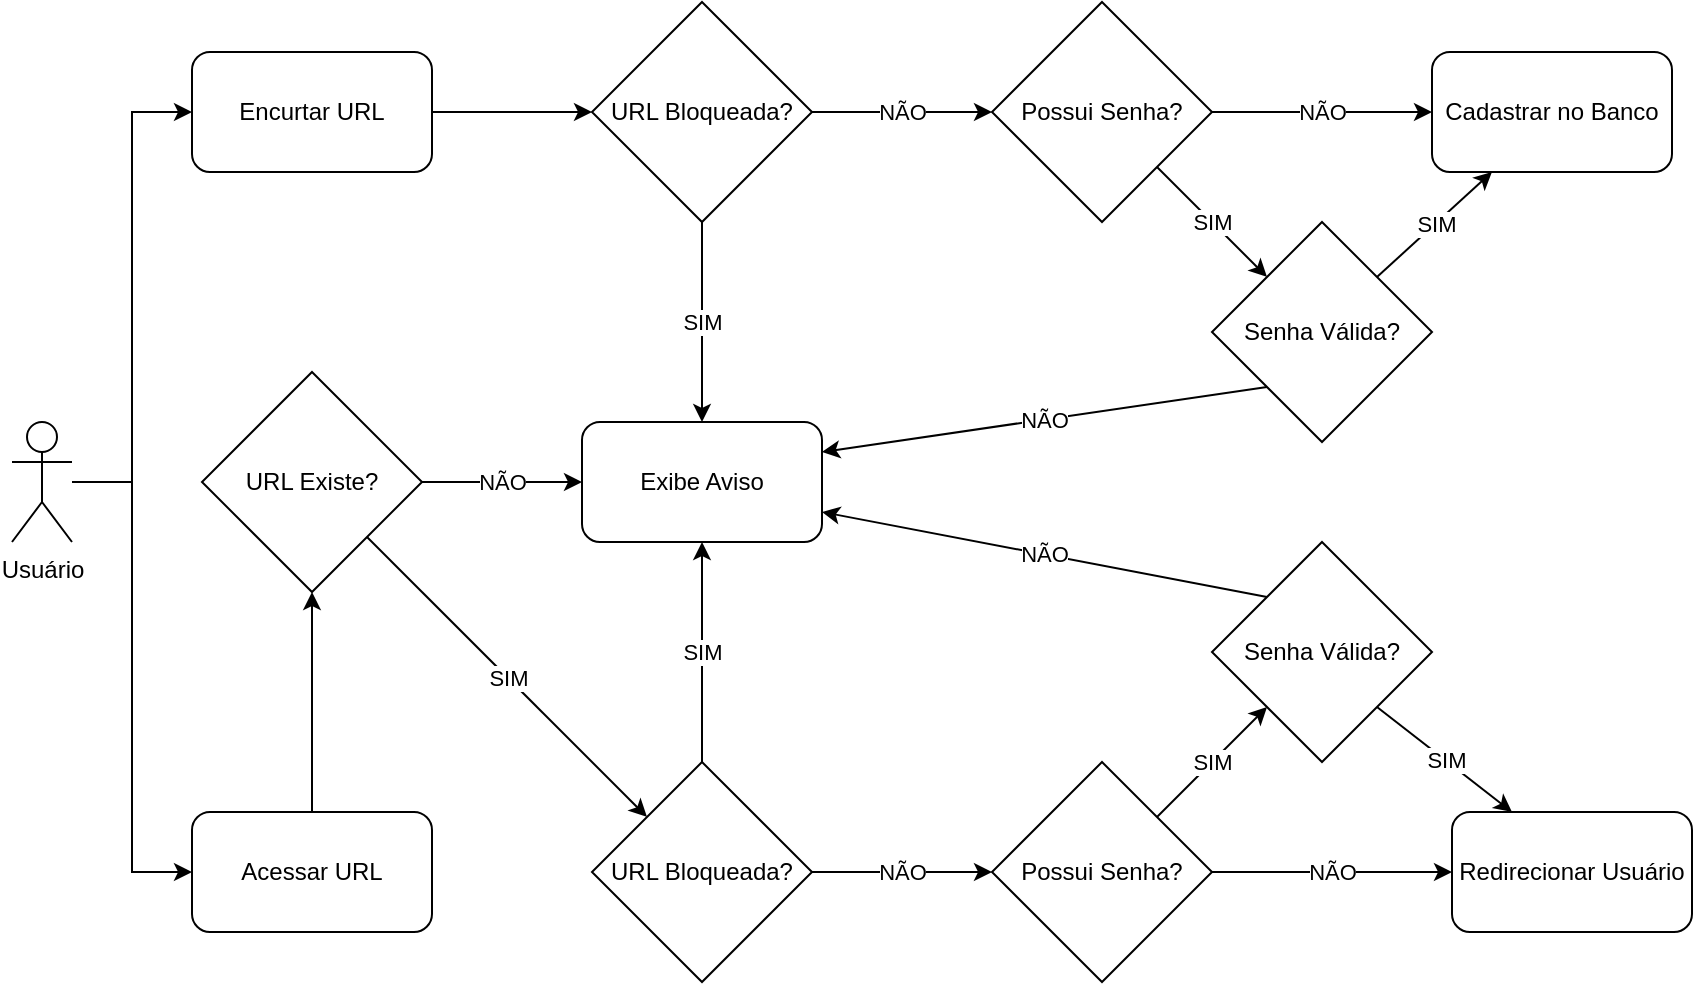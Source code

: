 <mxfile version="23.1.5" type="device">
  <diagram name="Page-1" id="qGSnRKrKZcCMLJKfZTzf">
    <mxGraphModel dx="1387" dy="802" grid="1" gridSize="10" guides="1" tooltips="1" connect="1" arrows="1" fold="1" page="1" pageScale="1" pageWidth="850" pageHeight="1100" math="0" shadow="0">
      <root>
        <mxCell id="0" />
        <mxCell id="1" parent="0" />
        <mxCell id="b7fI9uT02UsIAVKhvlap-98" style="edgeStyle=orthogonalEdgeStyle;rounded=0;orthogonalLoop=1;jettySize=auto;html=1;entryX=0;entryY=0.5;entryDx=0;entryDy=0;" edge="1" parent="1" source="b7fI9uT02UsIAVKhvlap-1" target="b7fI9uT02UsIAVKhvlap-4">
          <mxGeometry relative="1" as="geometry" />
        </mxCell>
        <mxCell id="b7fI9uT02UsIAVKhvlap-99" style="edgeStyle=orthogonalEdgeStyle;rounded=0;orthogonalLoop=1;jettySize=auto;html=1;entryX=0;entryY=0.5;entryDx=0;entryDy=0;" edge="1" parent="1" source="b7fI9uT02UsIAVKhvlap-1" target="b7fI9uT02UsIAVKhvlap-5">
          <mxGeometry relative="1" as="geometry" />
        </mxCell>
        <mxCell id="b7fI9uT02UsIAVKhvlap-1" value="Usuário" style="shape=umlActor;verticalLabelPosition=bottom;verticalAlign=top;html=1;outlineConnect=0;" vertex="1" parent="1">
          <mxGeometry x="150" y="245" width="30" height="60" as="geometry" />
        </mxCell>
        <mxCell id="b7fI9uT02UsIAVKhvlap-67" style="edgeStyle=orthogonalEdgeStyle;rounded=0;orthogonalLoop=1;jettySize=auto;html=1;exitX=1;exitY=0.5;exitDx=0;exitDy=0;entryX=0;entryY=0.5;entryDx=0;entryDy=0;" edge="1" parent="1" source="b7fI9uT02UsIAVKhvlap-4" target="b7fI9uT02UsIAVKhvlap-10">
          <mxGeometry relative="1" as="geometry" />
        </mxCell>
        <mxCell id="b7fI9uT02UsIAVKhvlap-4" value="Encurtar URL" style="rounded=1;whiteSpace=wrap;html=1;" vertex="1" parent="1">
          <mxGeometry x="240" y="60" width="120" height="60" as="geometry" />
        </mxCell>
        <mxCell id="b7fI9uT02UsIAVKhvlap-90" style="edgeStyle=orthogonalEdgeStyle;rounded=0;orthogonalLoop=1;jettySize=auto;html=1;entryX=0.5;entryY=1;entryDx=0;entryDy=0;" edge="1" parent="1" source="b7fI9uT02UsIAVKhvlap-5" target="b7fI9uT02UsIAVKhvlap-89">
          <mxGeometry relative="1" as="geometry" />
        </mxCell>
        <mxCell id="b7fI9uT02UsIAVKhvlap-5" value="Acessar URL" style="rounded=1;whiteSpace=wrap;html=1;" vertex="1" parent="1">
          <mxGeometry x="240" y="440" width="120" height="60" as="geometry" />
        </mxCell>
        <mxCell id="b7fI9uT02UsIAVKhvlap-10" value="URL Bloqueada?" style="rhombus;whiteSpace=wrap;html=1;" vertex="1" parent="1">
          <mxGeometry x="440" y="35" width="110" height="110" as="geometry" />
        </mxCell>
        <mxCell id="b7fI9uT02UsIAVKhvlap-11" value="Exibe Aviso" style="rounded=1;whiteSpace=wrap;html=1;" vertex="1" parent="1">
          <mxGeometry x="435" y="245" width="120" height="60" as="geometry" />
        </mxCell>
        <mxCell id="b7fI9uT02UsIAVKhvlap-32" value="Possui Senha?" style="rhombus;whiteSpace=wrap;html=1;" vertex="1" parent="1">
          <mxGeometry x="640" y="35" width="110" height="110" as="geometry" />
        </mxCell>
        <mxCell id="b7fI9uT02UsIAVKhvlap-36" value="Senha Válida?" style="rhombus;whiteSpace=wrap;html=1;" vertex="1" parent="1">
          <mxGeometry x="750" y="145" width="110" height="110" as="geometry" />
        </mxCell>
        <mxCell id="b7fI9uT02UsIAVKhvlap-40" value="Cadastrar no Banco" style="rounded=1;whiteSpace=wrap;html=1;" vertex="1" parent="1">
          <mxGeometry x="860" y="60" width="120" height="60" as="geometry" />
        </mxCell>
        <mxCell id="b7fI9uT02UsIAVKhvlap-41" value="URL Bloqueada?" style="rhombus;whiteSpace=wrap;html=1;" vertex="1" parent="1">
          <mxGeometry x="440" y="415" width="110" height="110" as="geometry" />
        </mxCell>
        <mxCell id="b7fI9uT02UsIAVKhvlap-48" value="Redirecionar Usuário" style="rounded=1;whiteSpace=wrap;html=1;" vertex="1" parent="1">
          <mxGeometry x="870" y="440" width="120" height="60" as="geometry" />
        </mxCell>
        <mxCell id="b7fI9uT02UsIAVKhvlap-49" value="Possui Senha?" style="rhombus;whiteSpace=wrap;html=1;" vertex="1" parent="1">
          <mxGeometry x="640" y="415" width="110" height="110" as="geometry" />
        </mxCell>
        <mxCell id="b7fI9uT02UsIAVKhvlap-53" value="" style="endArrow=classic;html=1;rounded=0;entryX=0;entryY=0;entryDx=0;entryDy=0;exitX=1;exitY=1;exitDx=0;exitDy=0;" edge="1" parent="1" source="b7fI9uT02UsIAVKhvlap-32" target="b7fI9uT02UsIAVKhvlap-36">
          <mxGeometry relative="1" as="geometry">
            <mxPoint x="825" y="145" as="sourcePoint" />
            <mxPoint x="825" y="245" as="targetPoint" />
          </mxGeometry>
        </mxCell>
        <mxCell id="b7fI9uT02UsIAVKhvlap-54" value="SIM" style="edgeLabel;resizable=0;html=1;;align=center;verticalAlign=middle;" connectable="0" vertex="1" parent="b7fI9uT02UsIAVKhvlap-53">
          <mxGeometry relative="1" as="geometry" />
        </mxCell>
        <mxCell id="b7fI9uT02UsIAVKhvlap-55" value="" style="endArrow=classic;html=1;rounded=0;entryX=0;entryY=0.5;entryDx=0;entryDy=0;exitX=1;exitY=0.5;exitDx=0;exitDy=0;" edge="1" parent="1" source="b7fI9uT02UsIAVKhvlap-32" target="b7fI9uT02UsIAVKhvlap-40">
          <mxGeometry relative="1" as="geometry">
            <mxPoint x="920" y="-5" as="sourcePoint" />
            <mxPoint x="920" y="140" as="targetPoint" />
          </mxGeometry>
        </mxCell>
        <mxCell id="b7fI9uT02UsIAVKhvlap-56" value="NÃO" style="edgeLabel;resizable=0;html=1;;align=center;verticalAlign=middle;" connectable="0" vertex="1" parent="b7fI9uT02UsIAVKhvlap-55">
          <mxGeometry relative="1" as="geometry" />
        </mxCell>
        <mxCell id="b7fI9uT02UsIAVKhvlap-57" value="" style="endArrow=classic;html=1;rounded=0;entryX=0.5;entryY=0;entryDx=0;entryDy=0;exitX=0.5;exitY=1;exitDx=0;exitDy=0;" edge="1" parent="1" source="b7fI9uT02UsIAVKhvlap-10" target="b7fI9uT02UsIAVKhvlap-11">
          <mxGeometry relative="1" as="geometry">
            <mxPoint x="520" y="272.5" as="sourcePoint" />
            <mxPoint x="520" y="417.5" as="targetPoint" />
            <Array as="points" />
          </mxGeometry>
        </mxCell>
        <mxCell id="b7fI9uT02UsIAVKhvlap-58" value="SIM" style="edgeLabel;resizable=0;html=1;;align=center;verticalAlign=middle;" connectable="0" vertex="1" parent="b7fI9uT02UsIAVKhvlap-57">
          <mxGeometry relative="1" as="geometry" />
        </mxCell>
        <mxCell id="b7fI9uT02UsIAVKhvlap-61" value="" style="endArrow=classic;html=1;rounded=0;entryX=0;entryY=0.5;entryDx=0;entryDy=0;exitX=1;exitY=0.5;exitDx=0;exitDy=0;" edge="1" parent="1" source="b7fI9uT02UsIAVKhvlap-10" target="b7fI9uT02UsIAVKhvlap-32">
          <mxGeometry relative="1" as="geometry">
            <mxPoint x="390" y="290" as="sourcePoint" />
            <mxPoint x="390" y="250" as="targetPoint" />
          </mxGeometry>
        </mxCell>
        <mxCell id="b7fI9uT02UsIAVKhvlap-62" value="NÃO" style="edgeLabel;resizable=0;html=1;;align=center;verticalAlign=middle;" connectable="0" vertex="1" parent="b7fI9uT02UsIAVKhvlap-61">
          <mxGeometry relative="1" as="geometry" />
        </mxCell>
        <mxCell id="b7fI9uT02UsIAVKhvlap-63" value="" style="endArrow=classic;html=1;rounded=0;entryX=0.25;entryY=1;entryDx=0;entryDy=0;exitX=1;exitY=0;exitDx=0;exitDy=0;" edge="1" parent="1" source="b7fI9uT02UsIAVKhvlap-36" target="b7fI9uT02UsIAVKhvlap-40">
          <mxGeometry relative="1" as="geometry">
            <mxPoint x="753" y="138" as="sourcePoint" />
            <mxPoint x="838" y="173" as="targetPoint" />
          </mxGeometry>
        </mxCell>
        <mxCell id="b7fI9uT02UsIAVKhvlap-64" value="SIM" style="edgeLabel;resizable=0;html=1;;align=center;verticalAlign=middle;" connectable="0" vertex="1" parent="b7fI9uT02UsIAVKhvlap-63">
          <mxGeometry relative="1" as="geometry" />
        </mxCell>
        <mxCell id="b7fI9uT02UsIAVKhvlap-65" value="" style="endArrow=classic;html=1;rounded=0;entryX=1;entryY=0.25;entryDx=0;entryDy=0;exitX=0;exitY=1;exitDx=0;exitDy=0;" edge="1" parent="1" source="b7fI9uT02UsIAVKhvlap-36" target="b7fI9uT02UsIAVKhvlap-11">
          <mxGeometry relative="1" as="geometry">
            <mxPoint x="765" y="505" as="sourcePoint" />
            <mxPoint x="835" y="375" as="targetPoint" />
          </mxGeometry>
        </mxCell>
        <mxCell id="b7fI9uT02UsIAVKhvlap-66" value="NÃO" style="edgeLabel;resizable=0;html=1;;align=center;verticalAlign=middle;" connectable="0" vertex="1" parent="b7fI9uT02UsIAVKhvlap-65">
          <mxGeometry relative="1" as="geometry" />
        </mxCell>
        <mxCell id="b7fI9uT02UsIAVKhvlap-69" value="" style="endArrow=classic;html=1;rounded=0;entryX=0.5;entryY=1;entryDx=0;entryDy=0;exitX=0.5;exitY=0;exitDx=0;exitDy=0;" edge="1" parent="1" source="b7fI9uT02UsIAVKhvlap-41" target="b7fI9uT02UsIAVKhvlap-11">
          <mxGeometry relative="1" as="geometry">
            <mxPoint x="590" y="330" as="sourcePoint" />
            <mxPoint x="550" y="435" as="targetPoint" />
            <Array as="points" />
          </mxGeometry>
        </mxCell>
        <mxCell id="b7fI9uT02UsIAVKhvlap-70" value="SIM" style="edgeLabel;resizable=0;html=1;;align=center;verticalAlign=middle;" connectable="0" vertex="1" parent="b7fI9uT02UsIAVKhvlap-69">
          <mxGeometry relative="1" as="geometry" />
        </mxCell>
        <mxCell id="b7fI9uT02UsIAVKhvlap-74" value="" style="endArrow=classic;html=1;rounded=0;entryX=0;entryY=0.5;entryDx=0;entryDy=0;exitX=1;exitY=0.5;exitDx=0;exitDy=0;" edge="1" parent="1" source="b7fI9uT02UsIAVKhvlap-41" target="b7fI9uT02UsIAVKhvlap-49">
          <mxGeometry relative="1" as="geometry">
            <mxPoint x="550" y="400" as="sourcePoint" />
            <mxPoint x="640" y="400" as="targetPoint" />
          </mxGeometry>
        </mxCell>
        <mxCell id="b7fI9uT02UsIAVKhvlap-75" value="NÃO" style="edgeLabel;resizable=0;html=1;;align=center;verticalAlign=middle;" connectable="0" vertex="1" parent="b7fI9uT02UsIAVKhvlap-74">
          <mxGeometry relative="1" as="geometry" />
        </mxCell>
        <mxCell id="b7fI9uT02UsIAVKhvlap-77" value="" style="endArrow=classic;html=1;rounded=0;entryX=0;entryY=0.5;entryDx=0;entryDy=0;exitX=1;exitY=0.5;exitDx=0;exitDy=0;" edge="1" parent="1" source="b7fI9uT02UsIAVKhvlap-49" target="b7fI9uT02UsIAVKhvlap-48">
          <mxGeometry relative="1" as="geometry">
            <mxPoint x="760" y="414" as="sourcePoint" />
            <mxPoint x="880" y="414" as="targetPoint" />
          </mxGeometry>
        </mxCell>
        <mxCell id="b7fI9uT02UsIAVKhvlap-78" value="NÃO" style="edgeLabel;resizable=0;html=1;;align=center;verticalAlign=middle;" connectable="0" vertex="1" parent="b7fI9uT02UsIAVKhvlap-77">
          <mxGeometry relative="1" as="geometry" />
        </mxCell>
        <mxCell id="b7fI9uT02UsIAVKhvlap-80" value="Senha Válida?" style="rhombus;whiteSpace=wrap;html=1;" vertex="1" parent="1">
          <mxGeometry x="750" y="305" width="110" height="110" as="geometry" />
        </mxCell>
        <mxCell id="b7fI9uT02UsIAVKhvlap-81" value="" style="endArrow=classic;html=1;rounded=0;entryX=1;entryY=0.75;entryDx=0;entryDy=0;exitX=0;exitY=0;exitDx=0;exitDy=0;" edge="1" parent="1" source="b7fI9uT02UsIAVKhvlap-80" target="b7fI9uT02UsIAVKhvlap-11">
          <mxGeometry relative="1" as="geometry">
            <mxPoint x="778" y="300" as="sourcePoint" />
            <mxPoint x="485" y="322" as="targetPoint" />
          </mxGeometry>
        </mxCell>
        <mxCell id="b7fI9uT02UsIAVKhvlap-82" value="NÃO" style="edgeLabel;resizable=0;html=1;;align=center;verticalAlign=middle;" connectable="0" vertex="1" parent="b7fI9uT02UsIAVKhvlap-81">
          <mxGeometry relative="1" as="geometry" />
        </mxCell>
        <mxCell id="b7fI9uT02UsIAVKhvlap-83" value="" style="endArrow=classic;html=1;rounded=0;entryX=0;entryY=1;entryDx=0;entryDy=0;exitX=1;exitY=0;exitDx=0;exitDy=0;" edge="1" parent="1" source="b7fI9uT02UsIAVKhvlap-49" target="b7fI9uT02UsIAVKhvlap-80">
          <mxGeometry relative="1" as="geometry">
            <mxPoint x="1010" y="560" as="sourcePoint" />
            <mxPoint x="1065" y="615" as="targetPoint" />
          </mxGeometry>
        </mxCell>
        <mxCell id="b7fI9uT02UsIAVKhvlap-84" value="SIM" style="edgeLabel;resizable=0;html=1;;align=center;verticalAlign=middle;" connectable="0" vertex="1" parent="b7fI9uT02UsIAVKhvlap-83">
          <mxGeometry relative="1" as="geometry" />
        </mxCell>
        <mxCell id="b7fI9uT02UsIAVKhvlap-86" value="" style="endArrow=classic;html=1;rounded=0;entryX=0.25;entryY=0;entryDx=0;entryDy=0;exitX=1;exitY=1;exitDx=0;exitDy=0;" edge="1" parent="1" source="b7fI9uT02UsIAVKhvlap-80" target="b7fI9uT02UsIAVKhvlap-48">
          <mxGeometry relative="1" as="geometry">
            <mxPoint x="940" y="525" as="sourcePoint" />
            <mxPoint x="995" y="580" as="targetPoint" />
          </mxGeometry>
        </mxCell>
        <mxCell id="b7fI9uT02UsIAVKhvlap-87" value="SIM" style="edgeLabel;resizable=0;html=1;;align=center;verticalAlign=middle;" connectable="0" vertex="1" parent="b7fI9uT02UsIAVKhvlap-86">
          <mxGeometry relative="1" as="geometry" />
        </mxCell>
        <mxCell id="b7fI9uT02UsIAVKhvlap-89" value="URL Existe?" style="rhombus;whiteSpace=wrap;html=1;" vertex="1" parent="1">
          <mxGeometry x="245" y="220" width="110" height="110" as="geometry" />
        </mxCell>
        <mxCell id="b7fI9uT02UsIAVKhvlap-93" value="" style="endArrow=classic;html=1;rounded=0;entryX=0;entryY=0.5;entryDx=0;entryDy=0;exitX=1;exitY=0.5;exitDx=0;exitDy=0;" edge="1" parent="1" source="b7fI9uT02UsIAVKhvlap-89" target="b7fI9uT02UsIAVKhvlap-11">
          <mxGeometry relative="1" as="geometry">
            <mxPoint x="390" y="320" as="sourcePoint" />
            <mxPoint x="480" y="320" as="targetPoint" />
          </mxGeometry>
        </mxCell>
        <mxCell id="b7fI9uT02UsIAVKhvlap-94" value="NÃO" style="edgeLabel;resizable=0;html=1;;align=center;verticalAlign=middle;" connectable="0" vertex="1" parent="b7fI9uT02UsIAVKhvlap-93">
          <mxGeometry relative="1" as="geometry" />
        </mxCell>
        <mxCell id="b7fI9uT02UsIAVKhvlap-96" value="" style="endArrow=classic;html=1;rounded=0;entryX=0;entryY=0;entryDx=0;entryDy=0;exitX=1;exitY=1;exitDx=0;exitDy=0;" edge="1" parent="1" source="b7fI9uT02UsIAVKhvlap-89" target="b7fI9uT02UsIAVKhvlap-41">
          <mxGeometry relative="1" as="geometry">
            <mxPoint x="398" y="380" as="sourcePoint" />
            <mxPoint x="453" y="435" as="targetPoint" />
          </mxGeometry>
        </mxCell>
        <mxCell id="b7fI9uT02UsIAVKhvlap-97" value="SIM" style="edgeLabel;resizable=0;html=1;;align=center;verticalAlign=middle;" connectable="0" vertex="1" parent="b7fI9uT02UsIAVKhvlap-96">
          <mxGeometry relative="1" as="geometry" />
        </mxCell>
      </root>
    </mxGraphModel>
  </diagram>
</mxfile>
